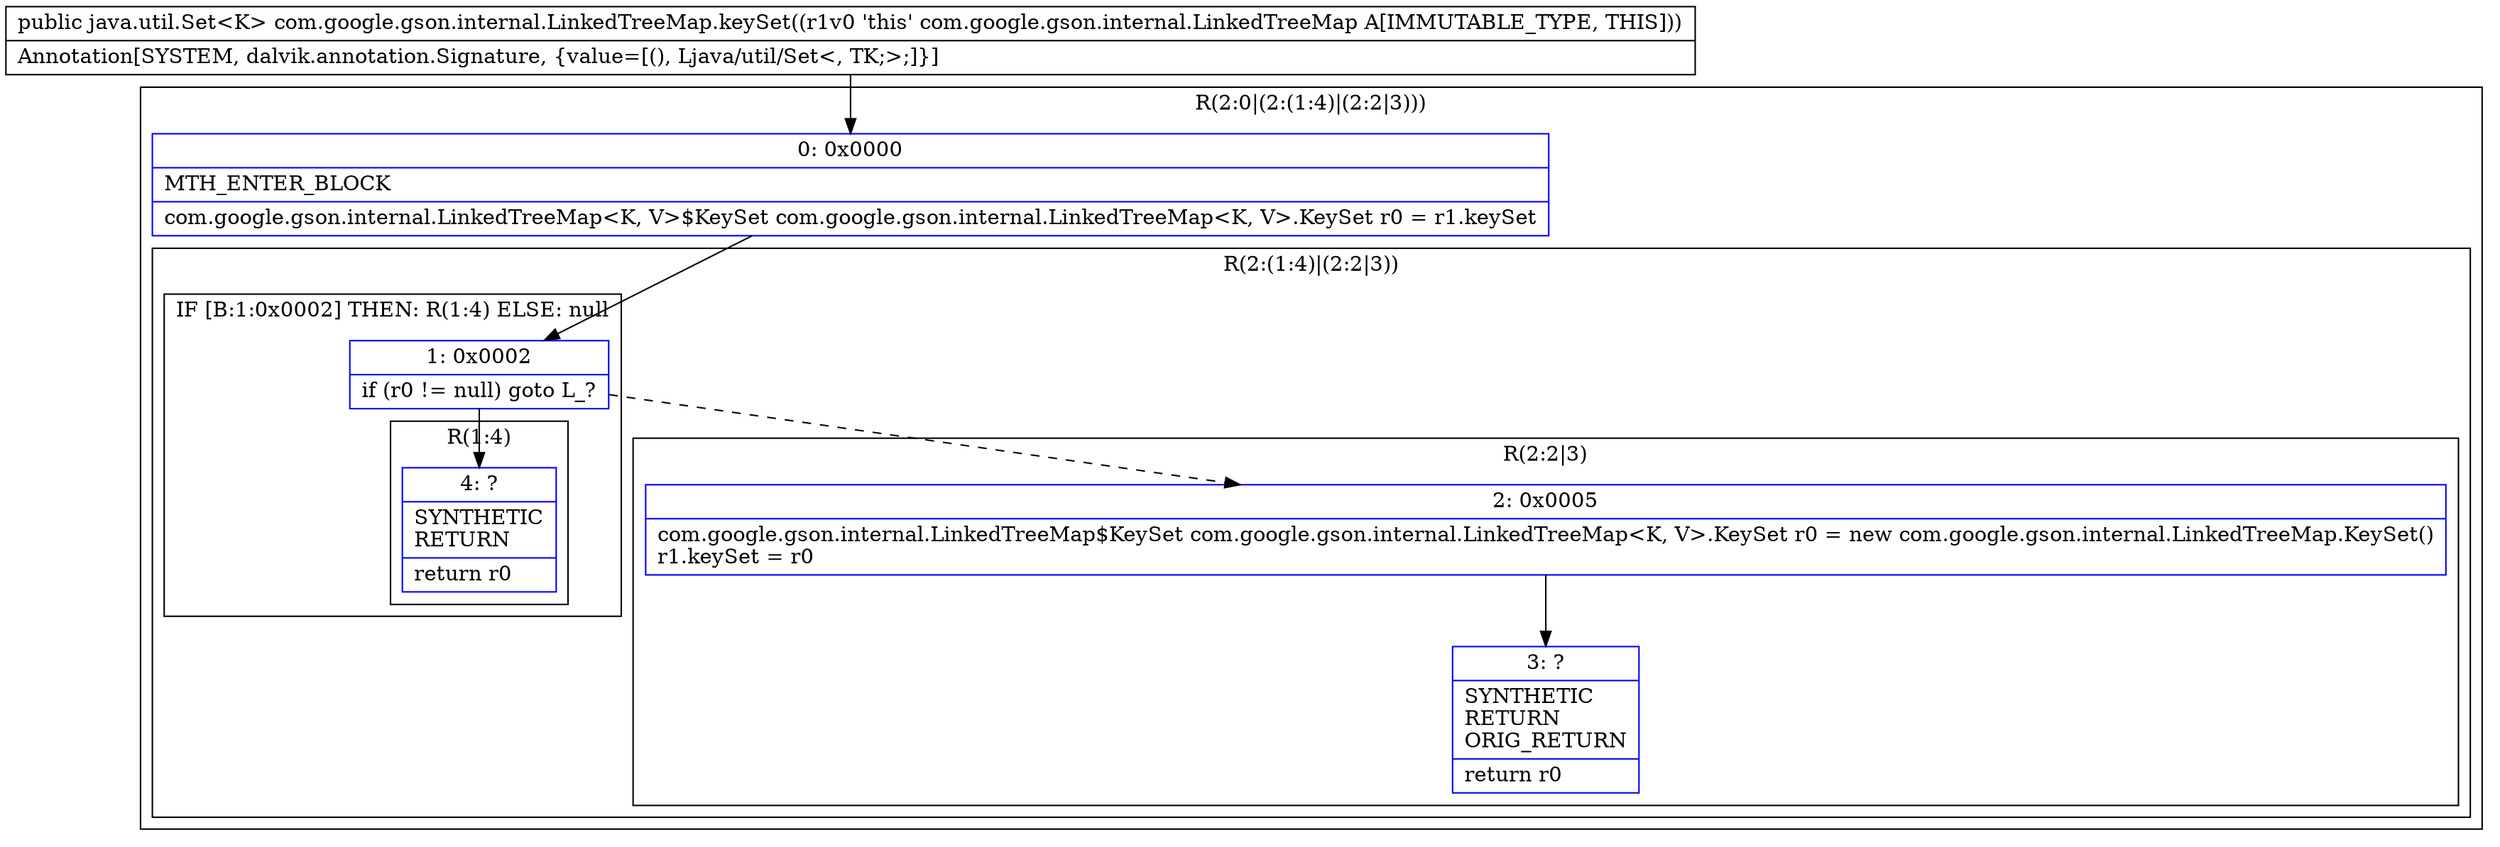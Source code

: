 digraph "CFG forcom.google.gson.internal.LinkedTreeMap.keySet()Ljava\/util\/Set;" {
subgraph cluster_Region_223025633 {
label = "R(2:0|(2:(1:4)|(2:2|3)))";
node [shape=record,color=blue];
Node_0 [shape=record,label="{0\:\ 0x0000|MTH_ENTER_BLOCK\l|com.google.gson.internal.LinkedTreeMap\<K, V\>$KeySet com.google.gson.internal.LinkedTreeMap\<K, V\>.KeySet r0 = r1.keySet\l}"];
subgraph cluster_Region_1433801814 {
label = "R(2:(1:4)|(2:2|3))";
node [shape=record,color=blue];
subgraph cluster_IfRegion_1716122493 {
label = "IF [B:1:0x0002] THEN: R(1:4) ELSE: null";
node [shape=record,color=blue];
Node_1 [shape=record,label="{1\:\ 0x0002|if (r0 != null) goto L_?\l}"];
subgraph cluster_Region_141593250 {
label = "R(1:4)";
node [shape=record,color=blue];
Node_4 [shape=record,label="{4\:\ ?|SYNTHETIC\lRETURN\l|return r0\l}"];
}
}
subgraph cluster_Region_1250717668 {
label = "R(2:2|3)";
node [shape=record,color=blue];
Node_2 [shape=record,label="{2\:\ 0x0005|com.google.gson.internal.LinkedTreeMap$KeySet com.google.gson.internal.LinkedTreeMap\<K, V\>.KeySet r0 = new com.google.gson.internal.LinkedTreeMap.KeySet()\lr1.keySet = r0\l}"];
Node_3 [shape=record,label="{3\:\ ?|SYNTHETIC\lRETURN\lORIG_RETURN\l|return r0\l}"];
}
}
}
MethodNode[shape=record,label="{public java.util.Set\<K\> com.google.gson.internal.LinkedTreeMap.keySet((r1v0 'this' com.google.gson.internal.LinkedTreeMap A[IMMUTABLE_TYPE, THIS]))  | Annotation[SYSTEM, dalvik.annotation.Signature, \{value=[(), Ljava\/util\/Set\<, TK;\>;]\}]\l}"];
MethodNode -> Node_0;
Node_0 -> Node_1;
Node_1 -> Node_2[style=dashed];
Node_1 -> Node_4;
Node_2 -> Node_3;
}

